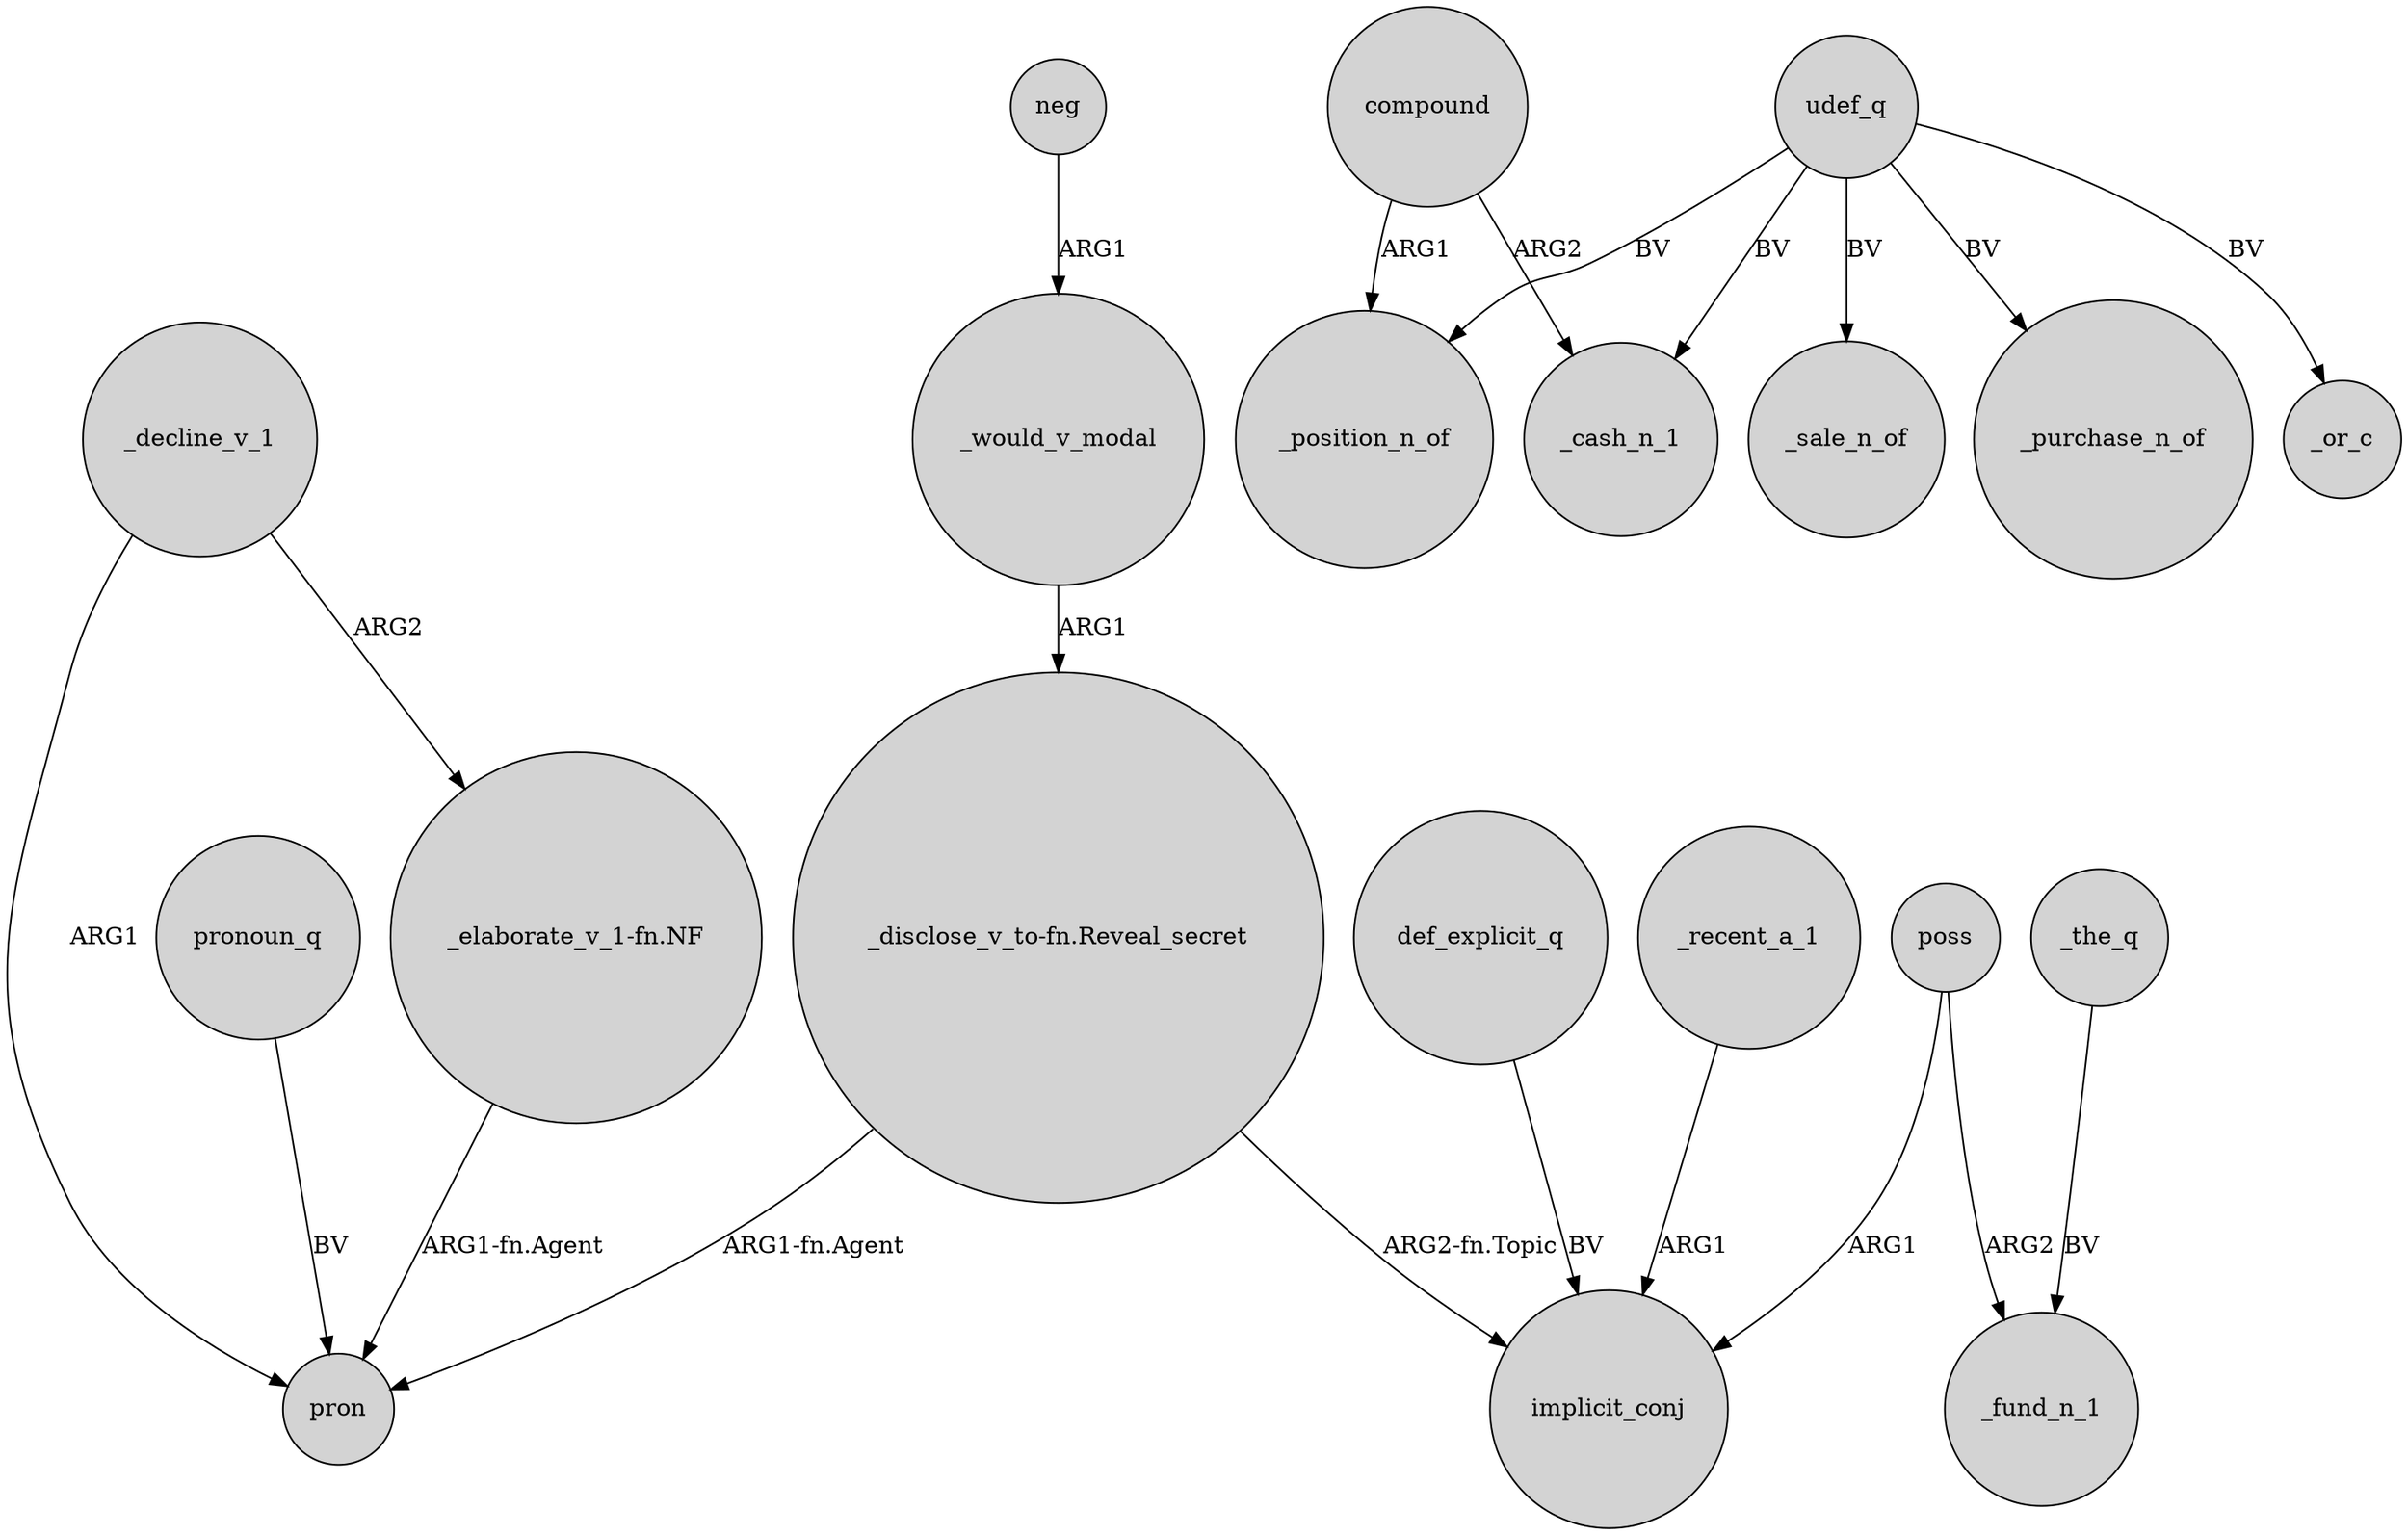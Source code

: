 digraph {
	node [shape=circle style=filled]
	neg -> _would_v_modal [label=ARG1]
	_decline_v_1 -> pron [label=ARG1]
	poss -> _fund_n_1 [label=ARG2]
	udef_q -> _cash_n_1 [label=BV]
	def_explicit_q -> implicit_conj [label=BV]
	udef_q -> _or_c [label=BV]
	_the_q -> _fund_n_1 [label=BV]
	_would_v_modal -> "_disclose_v_to-fn.Reveal_secret" [label=ARG1]
	"_elaborate_v_1-fn.NF" -> pron [label="ARG1-fn.Agent"]
	pronoun_q -> pron [label=BV]
	_decline_v_1 -> "_elaborate_v_1-fn.NF" [label=ARG2]
	compound -> _position_n_of [label=ARG1]
	udef_q -> _sale_n_of [label=BV]
	compound -> _cash_n_1 [label=ARG2]
	poss -> implicit_conj [label=ARG1]
	udef_q -> _position_n_of [label=BV]
	udef_q -> _purchase_n_of [label=BV]
	"_disclose_v_to-fn.Reveal_secret" -> implicit_conj [label="ARG2-fn.Topic"]
	"_disclose_v_to-fn.Reveal_secret" -> pron [label="ARG1-fn.Agent"]
	_recent_a_1 -> implicit_conj [label=ARG1]
}

